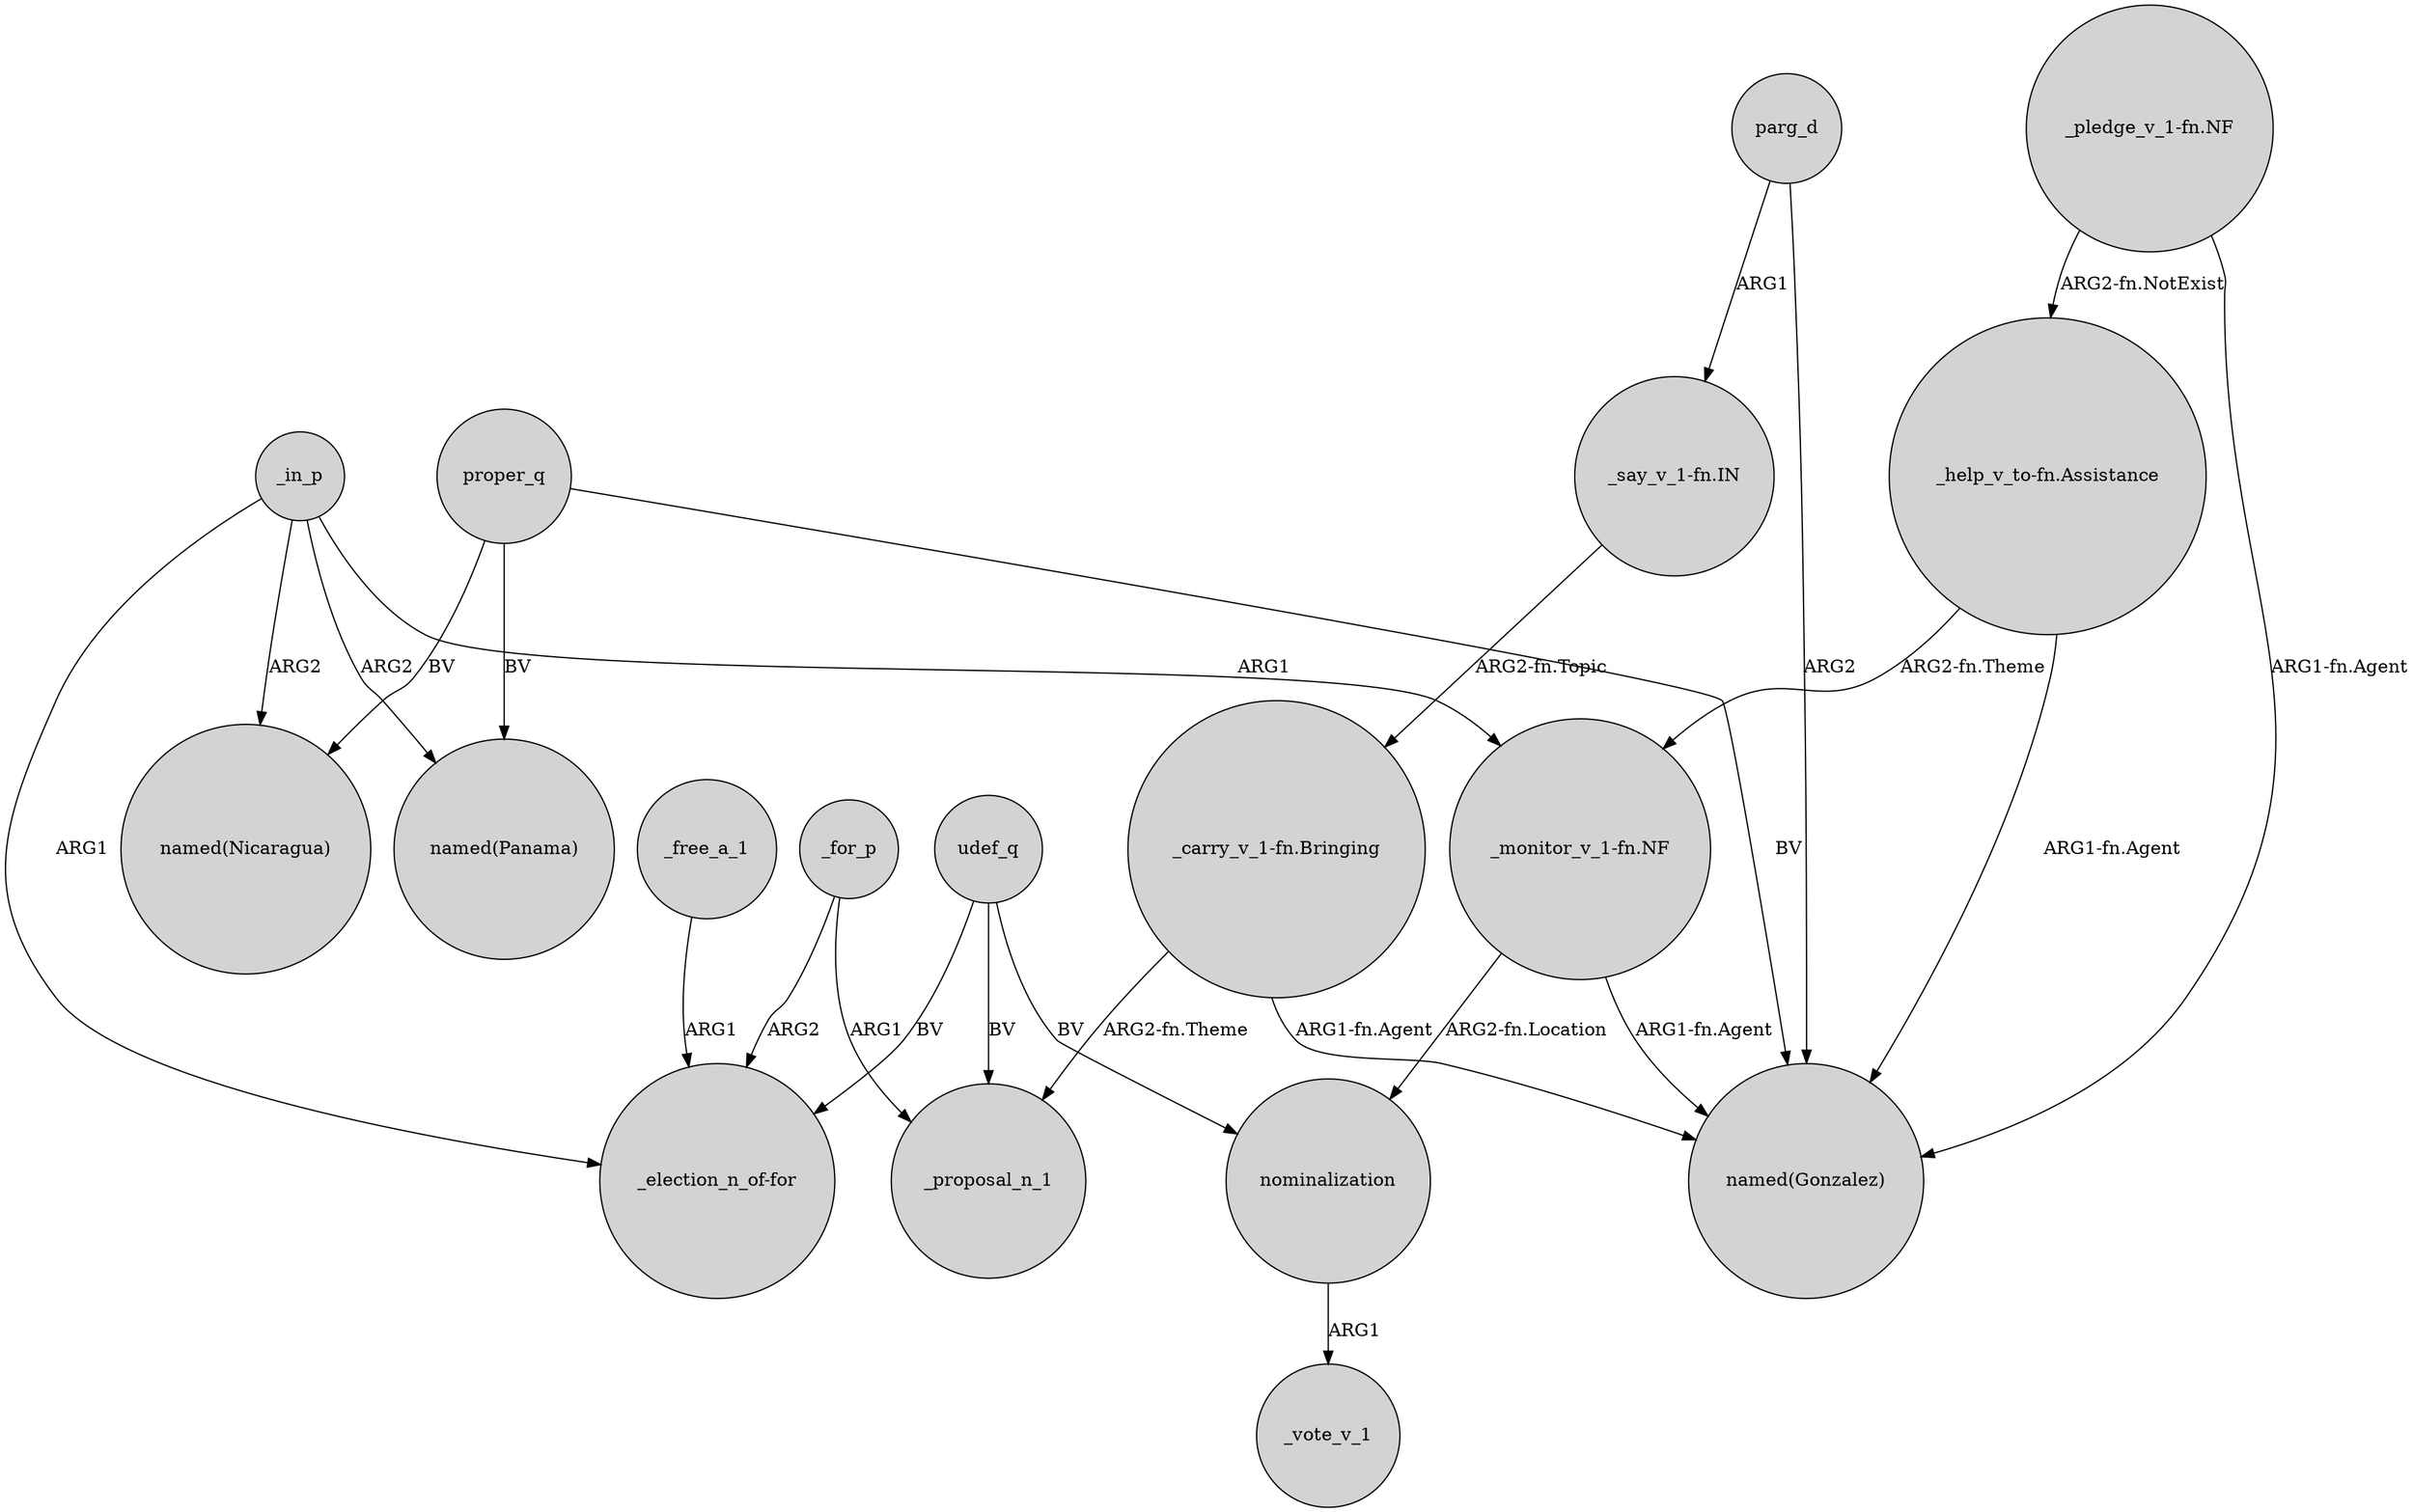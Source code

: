 digraph {
	node [shape=circle style=filled]
	_in_p -> "named(Nicaragua)" [label=ARG2]
	nominalization -> _vote_v_1 [label=ARG1]
	udef_q -> "_election_n_of-for" [label=BV]
	udef_q -> _proposal_n_1 [label=BV]
	"_help_v_to-fn.Assistance" -> "_monitor_v_1-fn.NF" [label="ARG2-fn.Theme"]
	proper_q -> "named(Gonzalez)" [label=BV]
	_in_p -> "_election_n_of-for" [label=ARG1]
	"_carry_v_1-fn.Bringing" -> "named(Gonzalez)" [label="ARG1-fn.Agent"]
	parg_d -> "named(Gonzalez)" [label=ARG2]
	"_monitor_v_1-fn.NF" -> "named(Gonzalez)" [label="ARG1-fn.Agent"]
	_in_p -> "named(Panama)" [label=ARG2]
	parg_d -> "_say_v_1-fn.IN" [label=ARG1]
	_for_p -> "_election_n_of-for" [label=ARG2]
	"_monitor_v_1-fn.NF" -> nominalization [label="ARG2-fn.Location"]
	proper_q -> "named(Panama)" [label=BV]
	"_pledge_v_1-fn.NF" -> "named(Gonzalez)" [label="ARG1-fn.Agent"]
	_in_p -> "_monitor_v_1-fn.NF" [label=ARG1]
	_free_a_1 -> "_election_n_of-for" [label=ARG1]
	"_pledge_v_1-fn.NF" -> "_help_v_to-fn.Assistance" [label="ARG2-fn.NotExist"]
	"_say_v_1-fn.IN" -> "_carry_v_1-fn.Bringing" [label="ARG2-fn.Topic"]
	_for_p -> _proposal_n_1 [label=ARG1]
	udef_q -> nominalization [label=BV]
	"_carry_v_1-fn.Bringing" -> _proposal_n_1 [label="ARG2-fn.Theme"]
	proper_q -> "named(Nicaragua)" [label=BV]
	"_help_v_to-fn.Assistance" -> "named(Gonzalez)" [label="ARG1-fn.Agent"]
}
